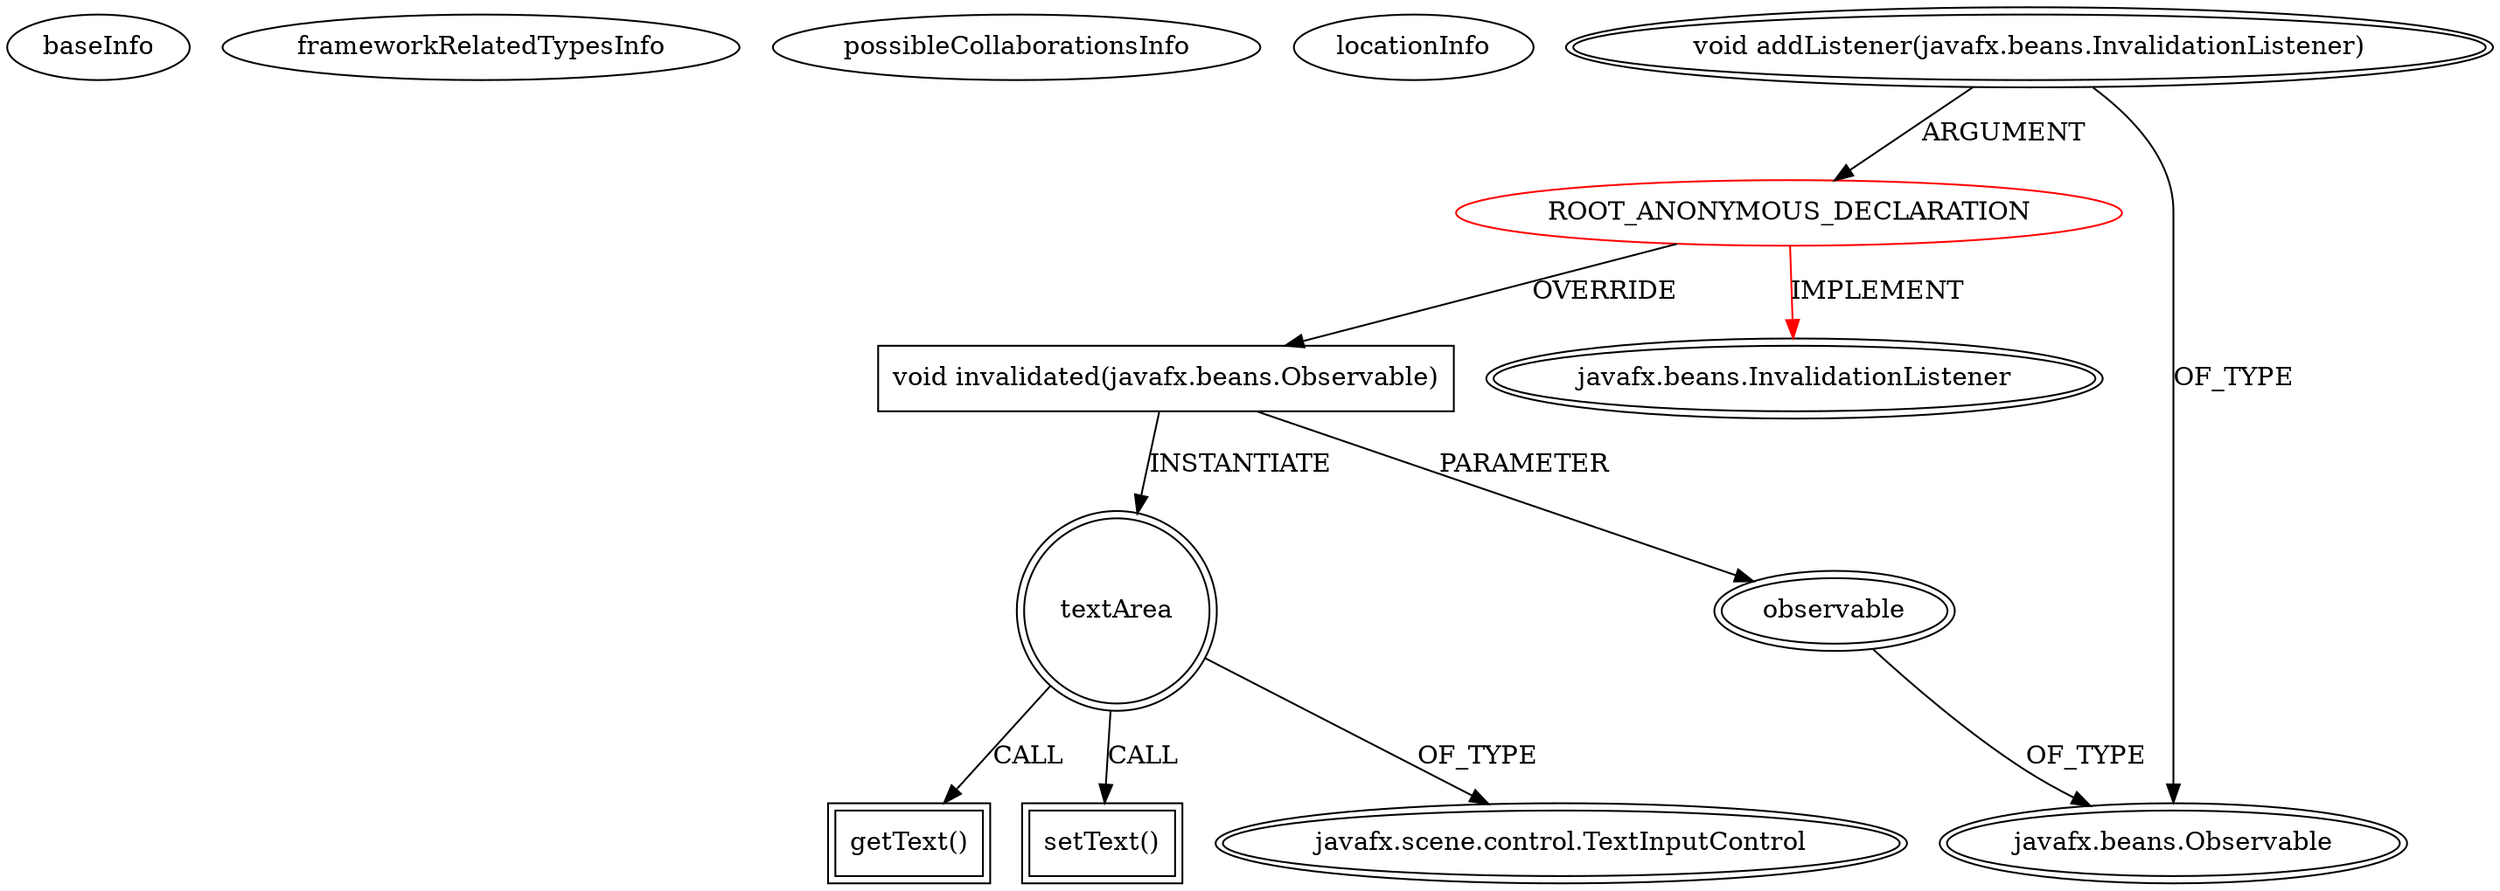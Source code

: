 digraph {
baseInfo[graphId=873,category="extension_graph",isAnonymous=true,possibleRelation=false]
frameworkRelatedTypesInfo[0="javafx.beans.InvalidationListener"]
possibleCollaborationsInfo[]
locationInfo[projectName="Manzzz-DBClient",filePath="/Manzzz-DBClient/DBClient-master/src/main/java/com/application/view/CapsWords.java",contextSignature="void addTextListener()",graphId="873"]
0[label="ROOT_ANONYMOUS_DECLARATION",vertexType="ROOT_ANONYMOUS_DECLARATION",isFrameworkType=false,color=red]
1[label="javafx.beans.InvalidationListener",vertexType="FRAMEWORK_INTERFACE_TYPE",isFrameworkType=true,peripheries=2]
2[label="void addListener(javafx.beans.InvalidationListener)",vertexType="OUTSIDE_CALL",isFrameworkType=true,peripheries=2]
3[label="javafx.beans.Observable",vertexType="FRAMEWORK_INTERFACE_TYPE",isFrameworkType=true,peripheries=2]
4[label="void invalidated(javafx.beans.Observable)",vertexType="OVERRIDING_METHOD_DECLARATION",isFrameworkType=false,shape=box]
5[label="observable",vertexType="PARAMETER_DECLARATION",isFrameworkType=true,peripheries=2]
7[label="textArea",vertexType="VARIABLE_EXPRESION",isFrameworkType=true,peripheries=2,shape=circle]
9[label="javafx.scene.control.TextInputControl",vertexType="FRAMEWORK_CLASS_TYPE",isFrameworkType=true,peripheries=2]
8[label="getText()",vertexType="INSIDE_CALL",isFrameworkType=true,peripheries=2,shape=box]
11[label="setText()",vertexType="INSIDE_CALL",isFrameworkType=true,peripheries=2,shape=box]
0->1[label="IMPLEMENT",color=red]
2->0[label="ARGUMENT"]
2->3[label="OF_TYPE"]
0->4[label="OVERRIDE"]
5->3[label="OF_TYPE"]
4->5[label="PARAMETER"]
4->7[label="INSTANTIATE"]
7->9[label="OF_TYPE"]
7->8[label="CALL"]
7->11[label="CALL"]
}
